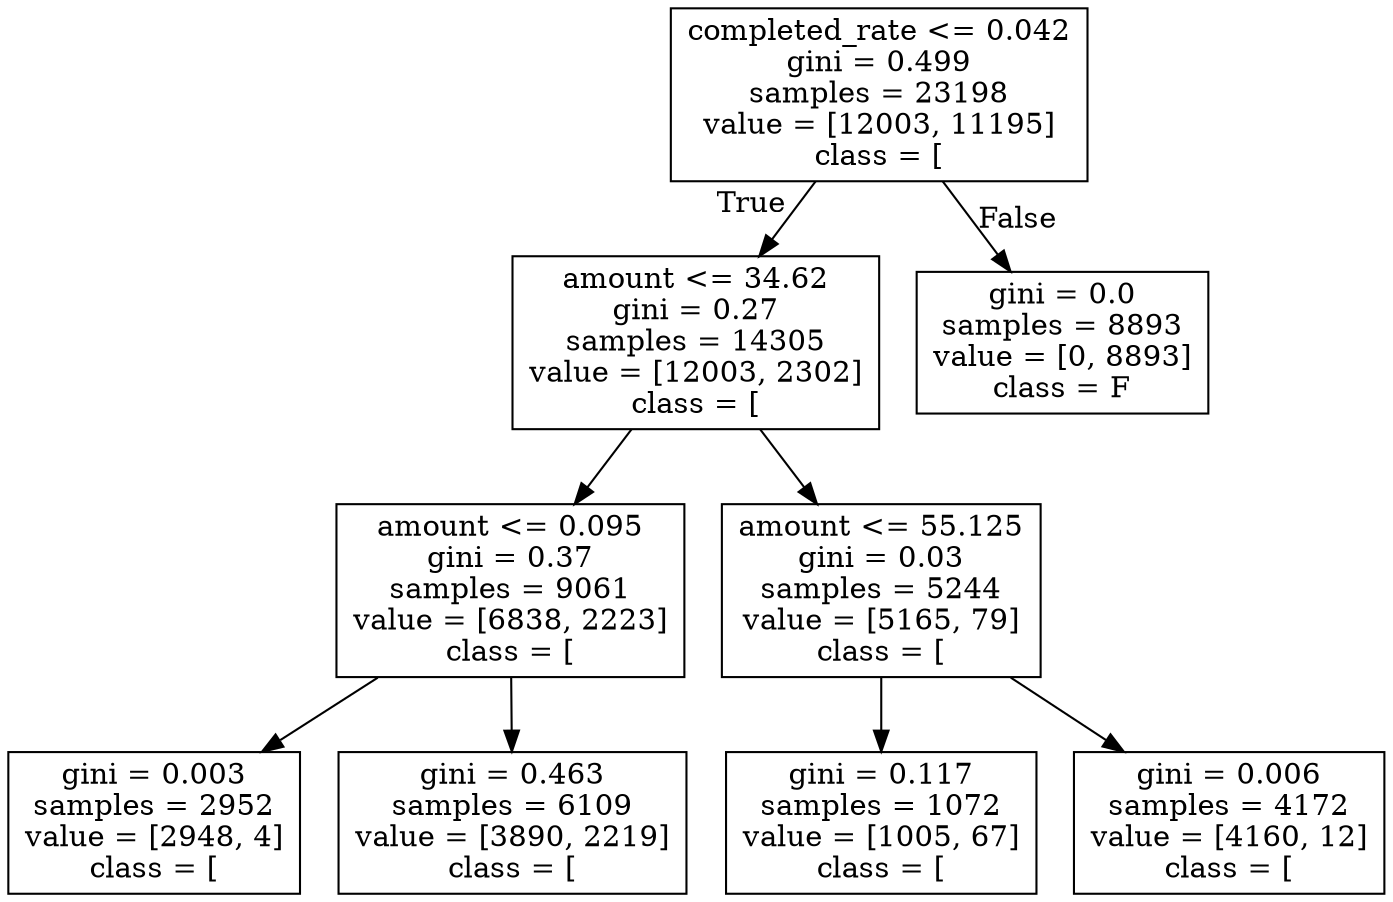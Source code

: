 digraph Tree {
node [shape=box] ;
0 [label="completed_rate <= 0.042\ngini = 0.499\nsamples = 23198\nvalue = [12003, 11195]\nclass = ["] ;
1 [label="amount <= 34.62\ngini = 0.27\nsamples = 14305\nvalue = [12003, 2302]\nclass = ["] ;
0 -> 1 [labeldistance=2.5, labelangle=45, headlabel="True"] ;
2 [label="amount <= 0.095\ngini = 0.37\nsamples = 9061\nvalue = [6838, 2223]\nclass = ["] ;
1 -> 2 ;
3 [label="gini = 0.003\nsamples = 2952\nvalue = [2948, 4]\nclass = ["] ;
2 -> 3 ;
4 [label="gini = 0.463\nsamples = 6109\nvalue = [3890, 2219]\nclass = ["] ;
2 -> 4 ;
5 [label="amount <= 55.125\ngini = 0.03\nsamples = 5244\nvalue = [5165, 79]\nclass = ["] ;
1 -> 5 ;
6 [label="gini = 0.117\nsamples = 1072\nvalue = [1005, 67]\nclass = ["] ;
5 -> 6 ;
7 [label="gini = 0.006\nsamples = 4172\nvalue = [4160, 12]\nclass = ["] ;
5 -> 7 ;
8 [label="gini = 0.0\nsamples = 8893\nvalue = [0, 8893]\nclass = F"] ;
0 -> 8 [labeldistance=2.5, labelangle=-45, headlabel="False"] ;
}